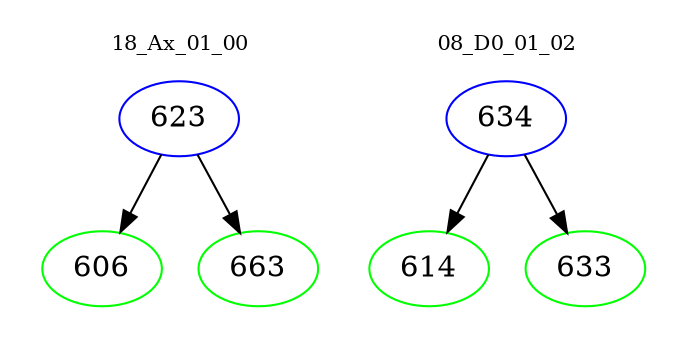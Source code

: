 digraph{
subgraph cluster_0 {
color = white
label = "18_Ax_01_00";
fontsize=10;
T0_623 [label="623", color="blue"]
T0_623 -> T0_606 [color="black"]
T0_606 [label="606", color="green"]
T0_623 -> T0_663 [color="black"]
T0_663 [label="663", color="green"]
}
subgraph cluster_1 {
color = white
label = "08_D0_01_02";
fontsize=10;
T1_634 [label="634", color="blue"]
T1_634 -> T1_614 [color="black"]
T1_614 [label="614", color="green"]
T1_634 -> T1_633 [color="black"]
T1_633 [label="633", color="green"]
}
}
